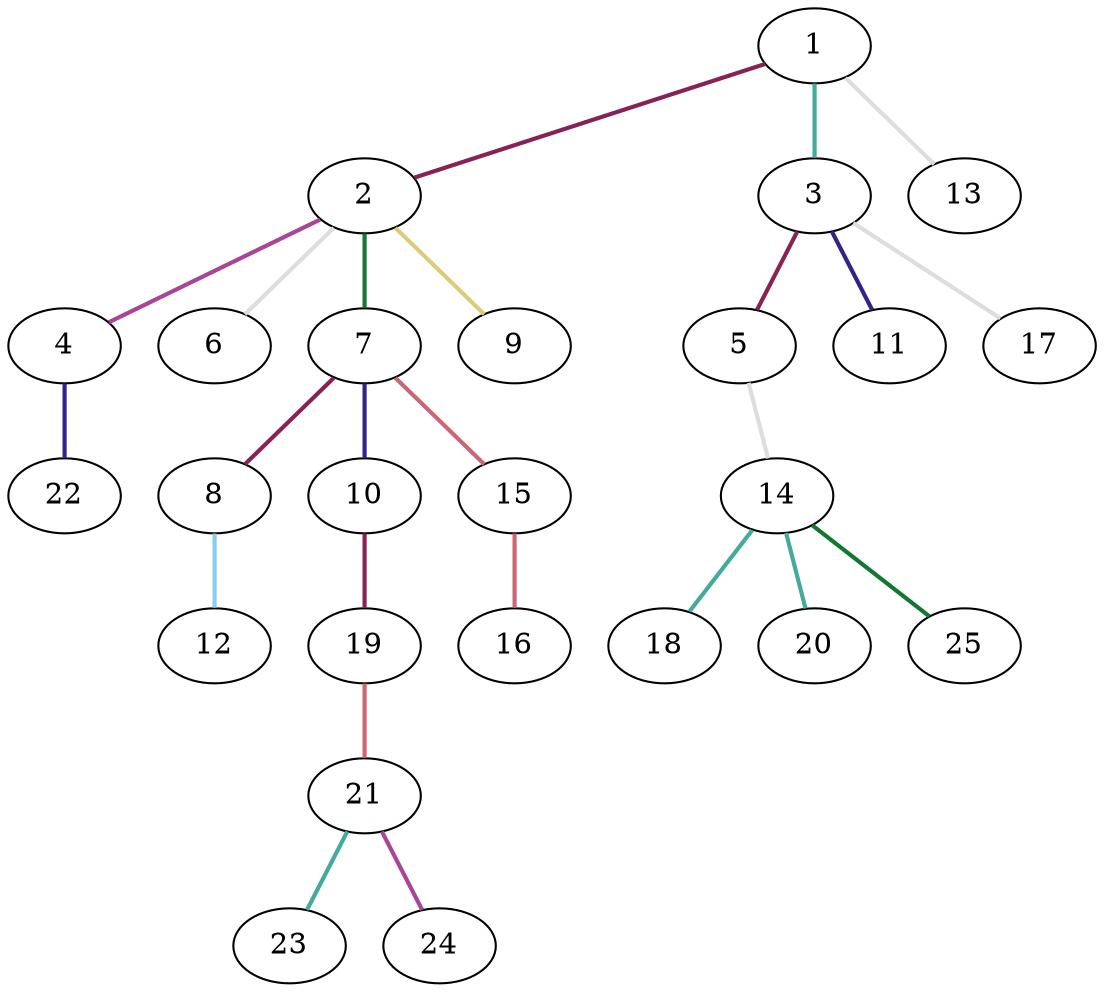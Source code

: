graph {
	graph [rankdir=BT]
	1
	2
	2 -- 1 [color="#882255" style=bold]
	3
	3 -- 1 [color="#44AA99" style=bold]
	4
	4 -- 2 [color="#AA4499" style=bold]
	5
	5 -- 3 [color="#882255" style=bold]
	6
	6 -- 2 [color="#DDDDDD" style=bold]
	7
	7 -- 2 [color="#117733" style=bold]
	8
	8 -- 7 [color="#882255" style=bold]
	9
	9 -- 2 [color="#DDCC77" style=bold]
	10
	10 -- 7 [color="#332288" style=bold]
	11
	11 -- 3 [color="#332288" style=bold]
	12
	12 -- 8 [color="#88CCEE" style=bold]
	13
	13 -- 1 [color="#DDDDDD" style=bold]
	14
	14 -- 5 [color="#DDDDDD" style=bold]
	15
	15 -- 7 [color="#CC6677" style=bold]
	16
	16 -- 15 [color="#CC6677" style=bold]
	17
	17 -- 3 [color="#DDDDDD" style=bold]
	18
	18 -- 14 [color="#44AA99" style=bold]
	19
	19 -- 10 [color="#882255" style=bold]
	20
	20 -- 14 [color="#44AA99" style=bold]
	21
	21 -- 19 [color="#CC6677" style=bold]
	22
	22 -- 4 [color="#332288" style=bold]
	23
	23 -- 21 [color="#44AA99" style=bold]
	24
	24 -- 21 [color="#AA4499" style=bold]
	25
	25 -- 14 [color="#117733" style=bold]
}
